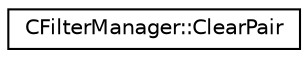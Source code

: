 digraph "Graphical Class Hierarchy"
{
  edge [fontname="Helvetica",fontsize="10",labelfontname="Helvetica",labelfontsize="10"];
  node [fontname="Helvetica",fontsize="10",shape=record];
  rankdir="LR";
  Node1 [label="CFilterManager::ClearPair",height=0.2,width=0.4,color="black", fillcolor="white", style="filled",URL="$struct_c_filter_manager_1_1_clear_pair.html"];
}
